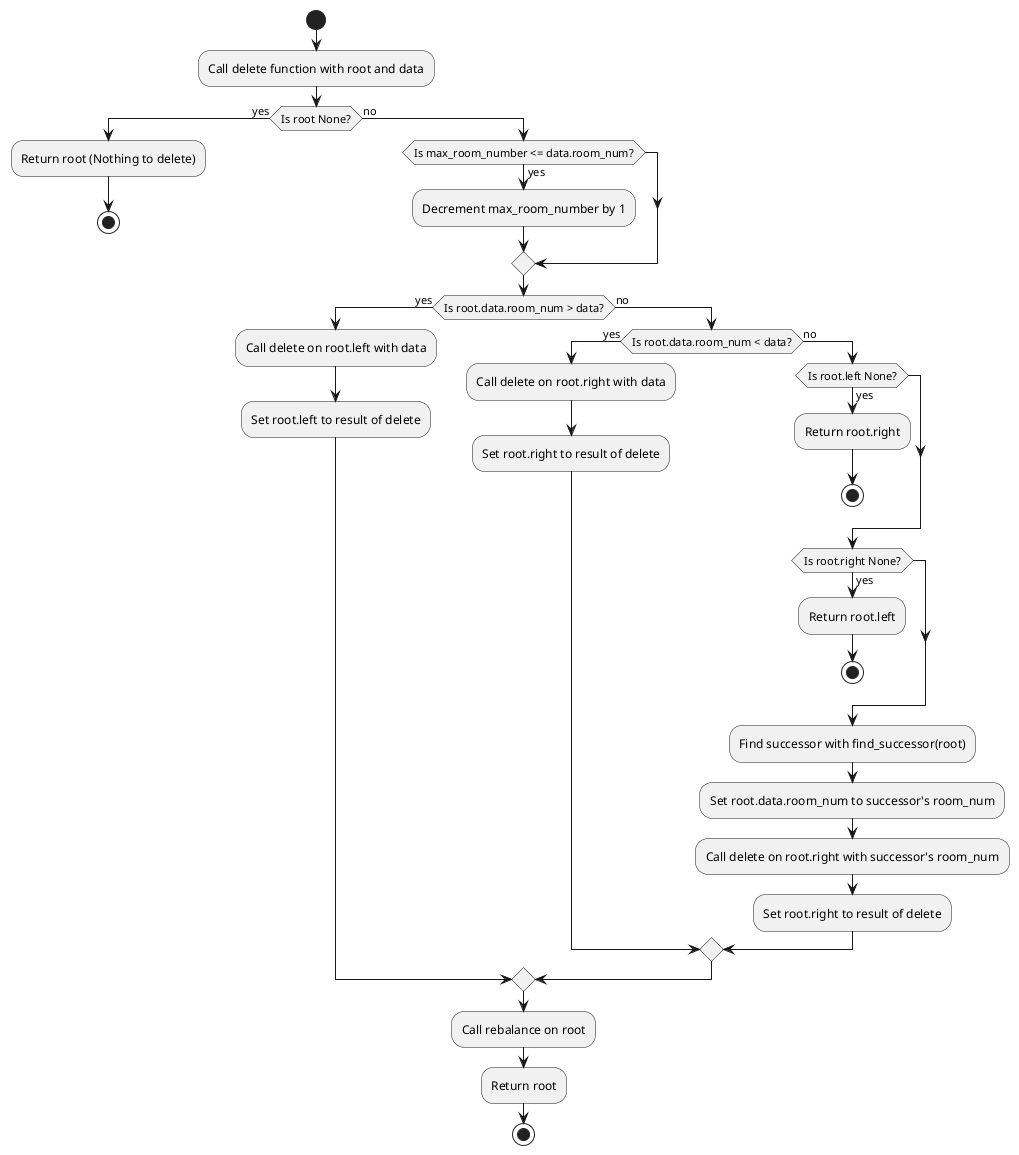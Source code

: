 @startuml
start

:Call delete function with root and data;
if (Is root None?) then (yes)
    :Return root (Nothing to delete);
    stop
else (no)
    if (Is max_room_number <= data.room_num?) then (yes)
        :Decrement max_room_number by 1;
    endif

    if (Is root.data.room_num > data?) then (yes)
        :Call delete on root.left with data;
        :Set root.left to result of delete;
    else (no)
        if (Is root.data.room_num < data?) then (yes)
            :Call delete on root.right with data;
            :Set root.right to result of delete;
        else (no)
            if (Is root.left None?) then (yes)
                :Return root.right;
                stop
            endif
            if (Is root.right None?) then (yes)
                :Return root.left;
                stop
            endif
            :Find successor with find_successor(root);
            :Set root.data.room_num to successor's room_num;
            :Call delete on root.right with successor's room_num;
            :Set root.right to result of delete;
        endif
    endif

    :Call rebalance on root;
    :Return root;

stop
@enduml
